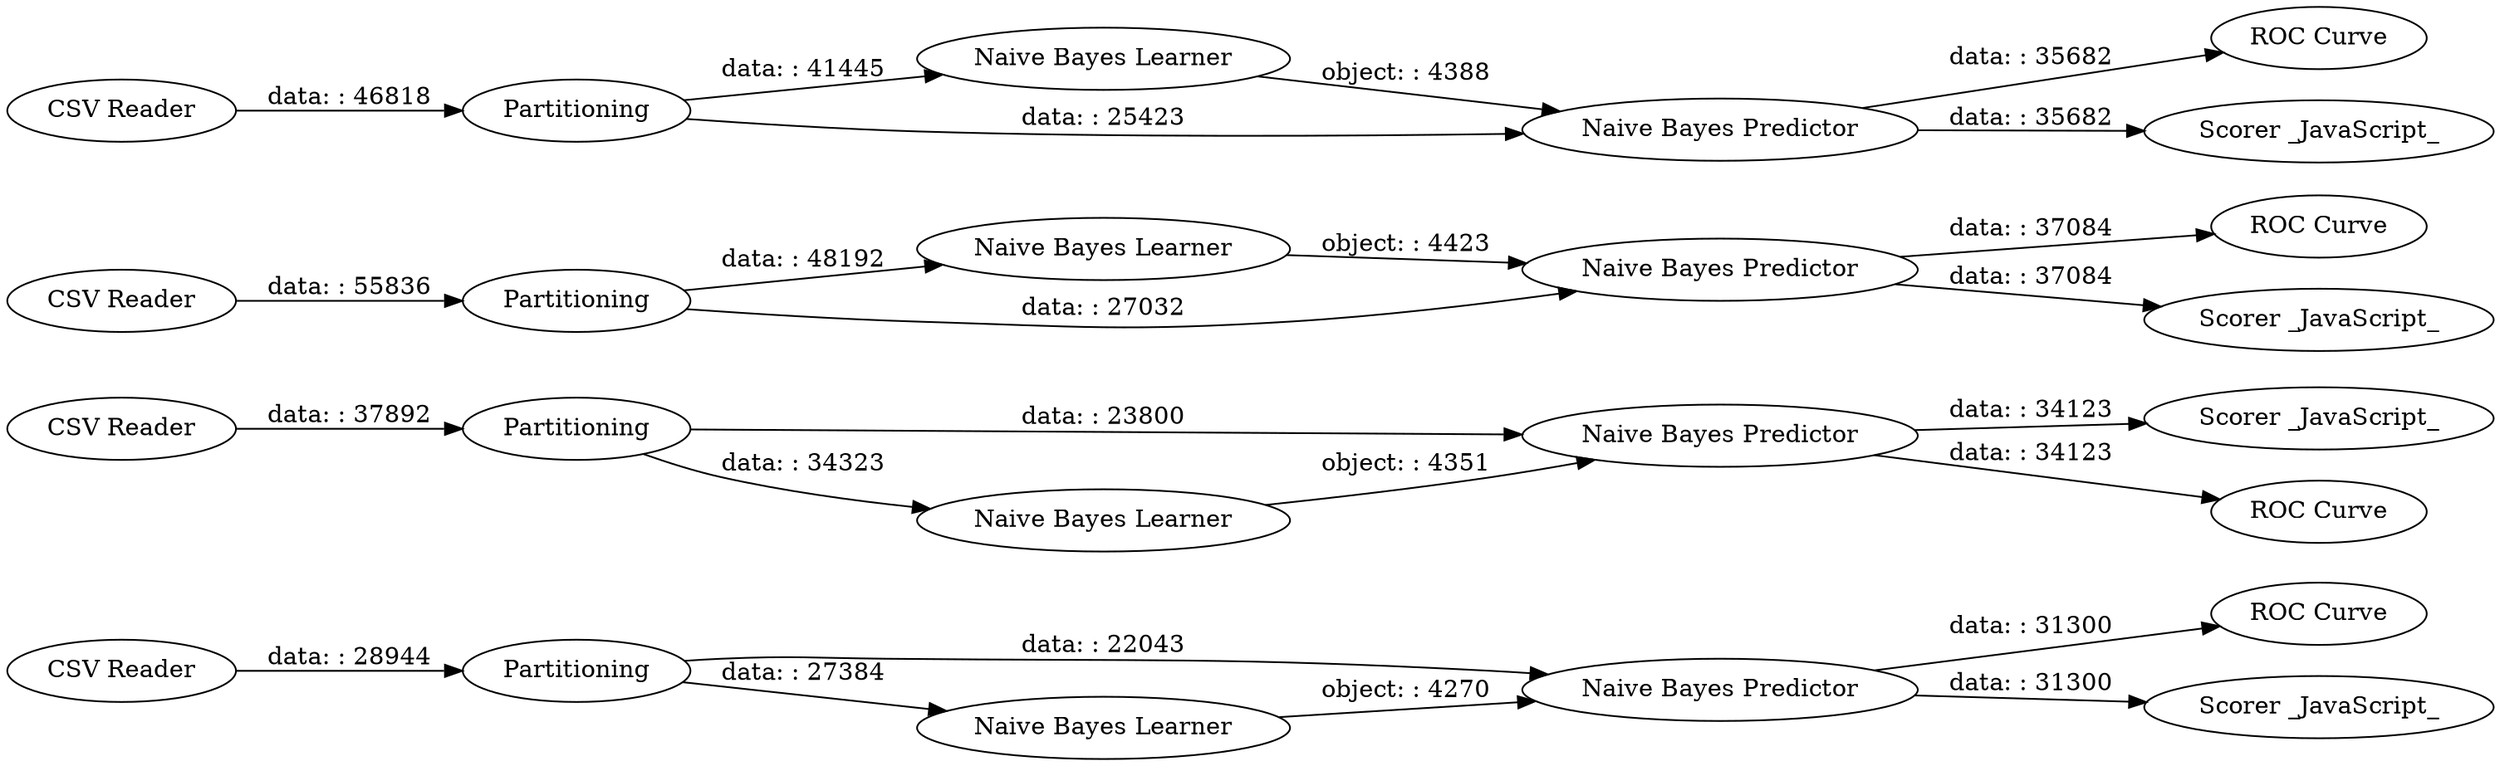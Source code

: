 digraph {
	"5753311421359809218_2" [label=Partitioning]
	"5753311421359809218_78" [label="Naive Bayes Predictor"]
	"5753311421359809218_68" [label="ROC Curve"]
	"5753311421359809218_85" [label="ROC Curve"]
	"5753311421359809218_81" [label="Naive Bayes Learner"]
	"5753311421359809218_71" [label="CSV Reader"]
	"5753311421359809218_79" [label=Partitioning]
	"5753311421359809218_87" [label="Scorer _JavaScript_"]
	"5753311421359809218_4" [label="Naive Bayes Predictor"]
	"5753311421359809218_74" [label=Partitioning]
	"5753311421359809218_80" [label="ROC Curve"]
	"5753311421359809218_83" [label="Naive Bayes Predictor"]
	"5753311421359809218_72" [label="CSV Reader"]
	"5753311421359809218_77" [label="Scorer _JavaScript_"]
	"5753311421359809218_86" [label="Naive Bayes Learner"]
	"5753311421359809218_6" [label="Scorer _JavaScript_"]
	"5753311421359809218_82" [label="Scorer _JavaScript_"]
	"5753311421359809218_70" [label="CSV Reader"]
	"5753311421359809218_75" [label="ROC Curve"]
	"5753311421359809218_3" [label="Naive Bayes Learner"]
	"5753311421359809218_76" [label="Naive Bayes Learner"]
	"5753311421359809218_88" [label="Naive Bayes Predictor"]
	"5753311421359809218_84" [label=Partitioning]
	"5753311421359809218_73" [label="CSV Reader"]
	"5753311421359809218_74" -> "5753311421359809218_78" [label="data: : 23800"]
	"5753311421359809218_4" -> "5753311421359809218_6" [label="data: : 31300"]
	"5753311421359809218_71" -> "5753311421359809218_74" [label="data: : 37892"]
	"5753311421359809218_88" -> "5753311421359809218_87" [label="data: : 37084"]
	"5753311421359809218_70" -> "5753311421359809218_2" [label="data: : 28944"]
	"5753311421359809218_3" -> "5753311421359809218_4" [label="object: : 4270"]
	"5753311421359809218_84" -> "5753311421359809218_86" [label="data: : 48192"]
	"5753311421359809218_83" -> "5753311421359809218_80" [label="data: : 35682"]
	"5753311421359809218_79" -> "5753311421359809218_81" [label="data: : 41445"]
	"5753311421359809218_2" -> "5753311421359809218_3" [label="data: : 27384"]
	"5753311421359809218_88" -> "5753311421359809218_85" [label="data: : 37084"]
	"5753311421359809218_79" -> "5753311421359809218_83" [label="data: : 25423"]
	"5753311421359809218_78" -> "5753311421359809218_77" [label="data: : 34123"]
	"5753311421359809218_78" -> "5753311421359809218_75" [label="data: : 34123"]
	"5753311421359809218_81" -> "5753311421359809218_83" [label="object: : 4388"]
	"5753311421359809218_86" -> "5753311421359809218_88" [label="object: : 4423"]
	"5753311421359809218_83" -> "5753311421359809218_82" [label="data: : 35682"]
	"5753311421359809218_74" -> "5753311421359809218_76" [label="data: : 34323"]
	"5753311421359809218_73" -> "5753311421359809218_84" [label="data: : 55836"]
	"5753311421359809218_76" -> "5753311421359809218_78" [label="object: : 4351"]
	"5753311421359809218_2" -> "5753311421359809218_4" [label="data: : 22043"]
	"5753311421359809218_72" -> "5753311421359809218_79" [label="data: : 46818"]
	"5753311421359809218_4" -> "5753311421359809218_68" [label="data: : 31300"]
	"5753311421359809218_84" -> "5753311421359809218_88" [label="data: : 27032"]
	rankdir=LR
}

